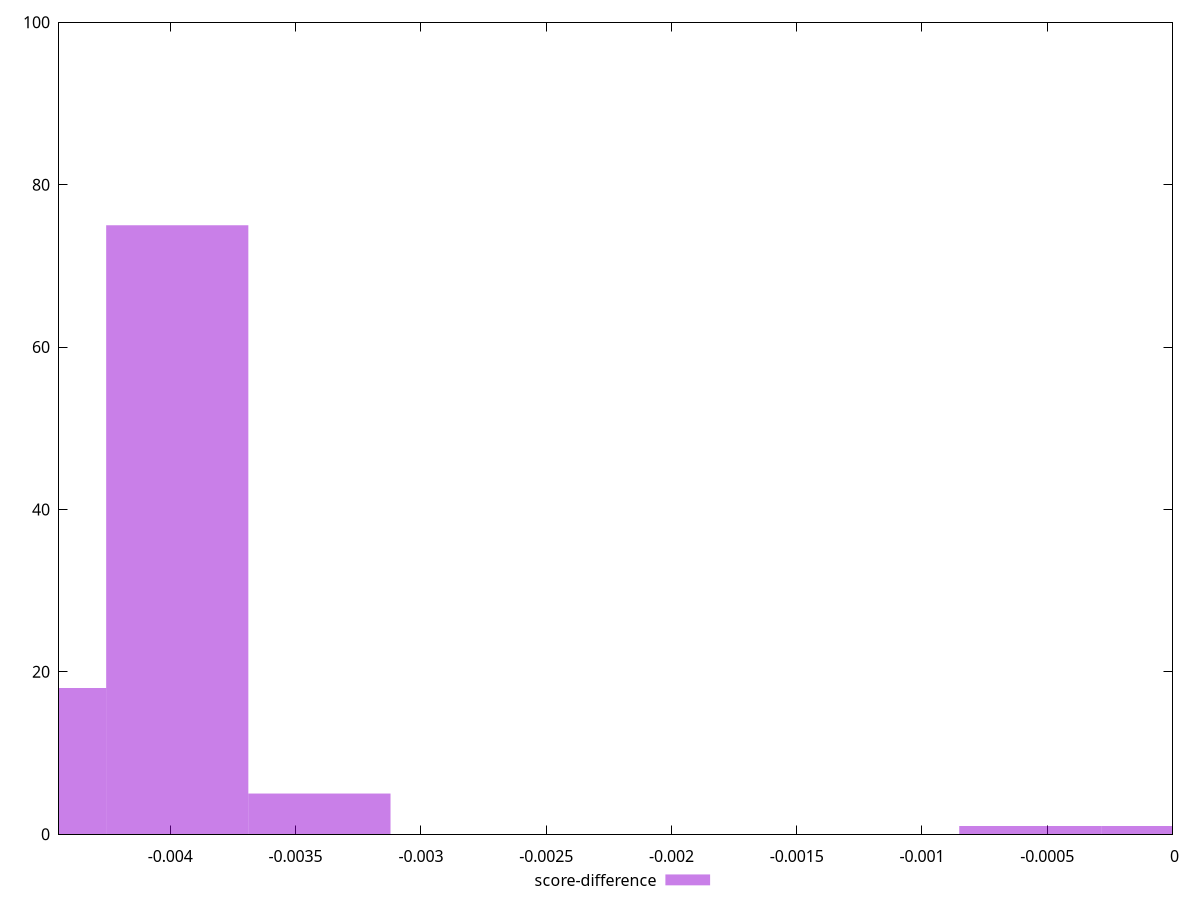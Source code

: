 reset

$scoreDifference <<EOF
-0.003972448266114097 75
-0.0045399408755589675 18
-0.0034049556566692254 5
-0.0005674926094448709 1
0 1
EOF

set key outside below
set boxwidth 0.0005674926094448709
set xrange [-0.004444444444444362:0]
set yrange [0:100]
set trange [0:100]
set style fill transparent solid 0.5 noborder
set terminal svg size 640, 490 enhanced background rgb 'white'
set output "reprap/uses-rel-preload/samples/pages+cached+noexternal/score-difference/histogram.svg"

plot $scoreDifference title "score-difference" with boxes

reset

